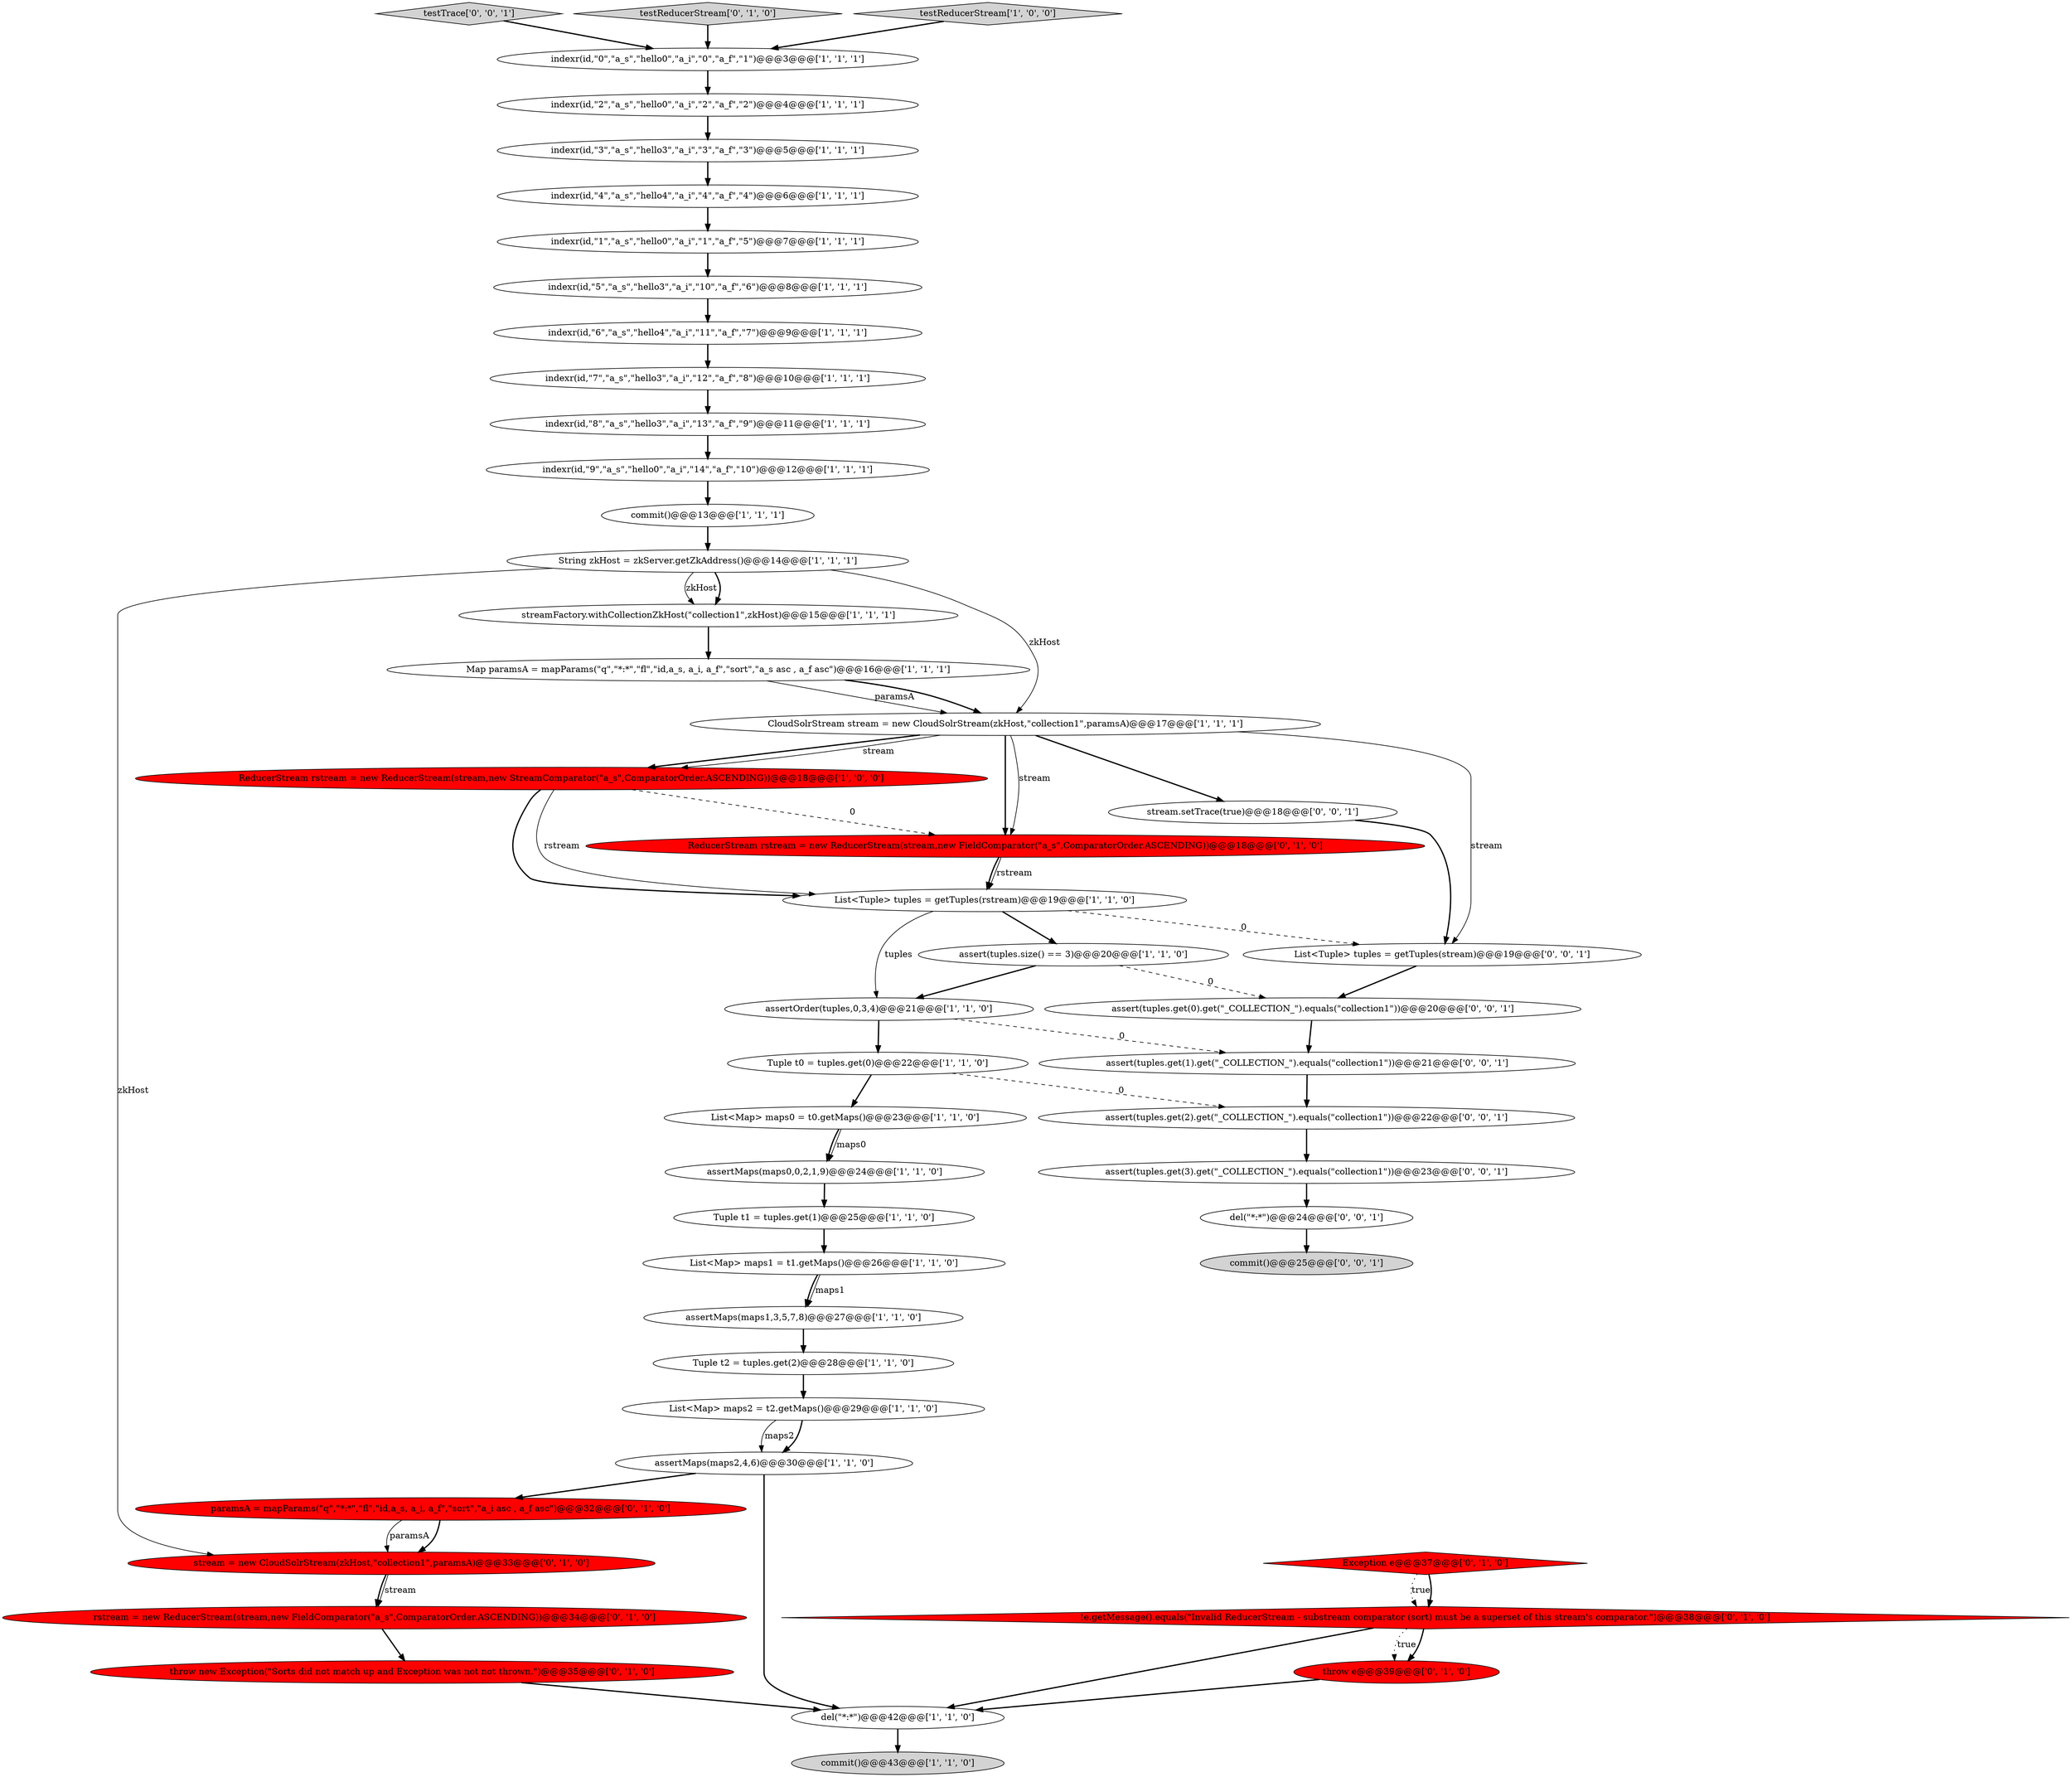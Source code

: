 digraph {
31 [style = filled, label = "throw new Exception(\"Sorts did not match up and Exception was not not thrown.\")@@@35@@@['0', '1', '0']", fillcolor = red, shape = ellipse image = "AAA1AAABBB2BBB"];
3 [style = filled, label = "List<Map> maps0 = t0.getMaps()@@@23@@@['1', '1', '0']", fillcolor = white, shape = ellipse image = "AAA0AAABBB1BBB"];
24 [style = filled, label = "assertMaps(maps2,4,6)@@@30@@@['1', '1', '0']", fillcolor = white, shape = ellipse image = "AAA0AAABBB1BBB"];
7 [style = filled, label = "assertMaps(maps1,3,5,7,8)@@@27@@@['1', '1', '0']", fillcolor = white, shape = ellipse image = "AAA0AAABBB1BBB"];
15 [style = filled, label = "indexr(id,\"7\",\"a_s\",\"hello3\",\"a_i\",\"12\",\"a_f\",\"8\")@@@10@@@['1', '1', '1']", fillcolor = white, shape = ellipse image = "AAA0AAABBB1BBB"];
2 [style = filled, label = "indexr(id,\"4\",\"a_s\",\"hello4\",\"a_i\",\"4\",\"a_f\",\"4\")@@@6@@@['1', '1', '1']", fillcolor = white, shape = ellipse image = "AAA0AAABBB1BBB"];
21 [style = filled, label = "assertOrder(tuples,0,3,4)@@@21@@@['1', '1', '0']", fillcolor = white, shape = ellipse image = "AAA0AAABBB1BBB"];
32 [style = filled, label = "!e.getMessage().equals(\"Invalid ReducerStream - substream comparator (sort) must be a superset of this stream's comparator.\")@@@38@@@['0', '1', '0']", fillcolor = red, shape = diamond image = "AAA1AAABBB2BBB"];
22 [style = filled, label = "commit()@@@43@@@['1', '1', '0']", fillcolor = lightgray, shape = ellipse image = "AAA0AAABBB1BBB"];
5 [style = filled, label = "indexr(id,\"5\",\"a_s\",\"hello3\",\"a_i\",\"10\",\"a_f\",\"6\")@@@8@@@['1', '1', '1']", fillcolor = white, shape = ellipse image = "AAA0AAABBB1BBB"];
6 [style = filled, label = "Tuple t2 = tuples.get(2)@@@28@@@['1', '1', '0']", fillcolor = white, shape = ellipse image = "AAA0AAABBB1BBB"];
16 [style = filled, label = "List<Map> maps1 = t1.getMaps()@@@26@@@['1', '1', '0']", fillcolor = white, shape = ellipse image = "AAA0AAABBB1BBB"];
45 [style = filled, label = "assert(tuples.get(0).get(\"_COLLECTION_\").equals(\"collection1\"))@@@20@@@['0', '0', '1']", fillcolor = white, shape = ellipse image = "AAA0AAABBB3BBB"];
13 [style = filled, label = "String zkHost = zkServer.getZkAddress()@@@14@@@['1', '1', '1']", fillcolor = white, shape = ellipse image = "AAA0AAABBB1BBB"];
20 [style = filled, label = "del(\"*:*\")@@@42@@@['1', '1', '0']", fillcolor = white, shape = ellipse image = "AAA0AAABBB1BBB"];
0 [style = filled, label = "Tuple t1 = tuples.get(1)@@@25@@@['1', '1', '0']", fillcolor = white, shape = ellipse image = "AAA0AAABBB1BBB"];
26 [style = filled, label = "indexr(id,\"0\",\"a_s\",\"hello0\",\"a_i\",\"0\",\"a_f\",\"1\")@@@3@@@['1', '1', '1']", fillcolor = white, shape = ellipse image = "AAA0AAABBB1BBB"];
18 [style = filled, label = "CloudSolrStream stream = new CloudSolrStream(zkHost,\"collection1\",paramsA)@@@17@@@['1', '1', '1']", fillcolor = white, shape = ellipse image = "AAA0AAABBB1BBB"];
43 [style = filled, label = "testTrace['0', '0', '1']", fillcolor = lightgray, shape = diamond image = "AAA0AAABBB3BBB"];
17 [style = filled, label = "Map paramsA = mapParams(\"q\",\"*:*\",\"fl\",\"id,a_s, a_i, a_f\",\"sort\",\"a_s asc , a_f asc\")@@@16@@@['1', '1', '1']", fillcolor = white, shape = ellipse image = "AAA0AAABBB1BBB"];
42 [style = filled, label = "List<Tuple> tuples = getTuples(stream)@@@19@@@['0', '0', '1']", fillcolor = white, shape = ellipse image = "AAA0AAABBB3BBB"];
44 [style = filled, label = "del(\"*:*\")@@@24@@@['0', '0', '1']", fillcolor = white, shape = ellipse image = "AAA0AAABBB3BBB"];
40 [style = filled, label = "stream.setTrace(true)@@@18@@@['0', '0', '1']", fillcolor = white, shape = ellipse image = "AAA0AAABBB3BBB"];
8 [style = filled, label = "assert(tuples.size() == 3)@@@20@@@['1', '1', '0']", fillcolor = white, shape = ellipse image = "AAA0AAABBB1BBB"];
4 [style = filled, label = "indexr(id,\"9\",\"a_s\",\"hello0\",\"a_i\",\"14\",\"a_f\",\"10\")@@@12@@@['1', '1', '1']", fillcolor = white, shape = ellipse image = "AAA0AAABBB1BBB"];
28 [style = filled, label = "indexr(id,\"6\",\"a_s\",\"hello4\",\"a_i\",\"11\",\"a_f\",\"7\")@@@9@@@['1', '1', '1']", fillcolor = white, shape = ellipse image = "AAA0AAABBB1BBB"];
33 [style = filled, label = "Exception e@@@37@@@['0', '1', '0']", fillcolor = red, shape = diamond image = "AAA1AAABBB2BBB"];
48 [style = filled, label = "commit()@@@25@@@['0', '0', '1']", fillcolor = lightgray, shape = ellipse image = "AAA0AAABBB3BBB"];
14 [style = filled, label = "Tuple t0 = tuples.get(0)@@@22@@@['1', '1', '0']", fillcolor = white, shape = ellipse image = "AAA0AAABBB1BBB"];
11 [style = filled, label = "assertMaps(maps0,0,2,1,9)@@@24@@@['1', '1', '0']", fillcolor = white, shape = ellipse image = "AAA0AAABBB1BBB"];
39 [style = filled, label = "ReducerStream rstream = new ReducerStream(stream,new FieldComparator(\"a_s\",ComparatorOrder.ASCENDING))@@@18@@@['0', '1', '0']", fillcolor = red, shape = ellipse image = "AAA1AAABBB2BBB"];
47 [style = filled, label = "assert(tuples.get(2).get(\"_COLLECTION_\").equals(\"collection1\"))@@@22@@@['0', '0', '1']", fillcolor = white, shape = ellipse image = "AAA0AAABBB3BBB"];
34 [style = filled, label = "throw e@@@39@@@['0', '1', '0']", fillcolor = red, shape = ellipse image = "AAA1AAABBB2BBB"];
36 [style = filled, label = "stream = new CloudSolrStream(zkHost,\"collection1\",paramsA)@@@33@@@['0', '1', '0']", fillcolor = red, shape = ellipse image = "AAA1AAABBB2BBB"];
1 [style = filled, label = "indexr(id,\"8\",\"a_s\",\"hello3\",\"a_i\",\"13\",\"a_f\",\"9\")@@@11@@@['1', '1', '1']", fillcolor = white, shape = ellipse image = "AAA0AAABBB1BBB"];
41 [style = filled, label = "assert(tuples.get(3).get(\"_COLLECTION_\").equals(\"collection1\"))@@@23@@@['0', '0', '1']", fillcolor = white, shape = ellipse image = "AAA0AAABBB3BBB"];
30 [style = filled, label = "indexr(id,\"3\",\"a_s\",\"hello3\",\"a_i\",\"3\",\"a_f\",\"3\")@@@5@@@['1', '1', '1']", fillcolor = white, shape = ellipse image = "AAA0AAABBB1BBB"];
10 [style = filled, label = "ReducerStream rstream = new ReducerStream(stream,new StreamComparator(\"a_s\",ComparatorOrder.ASCENDING))@@@18@@@['1', '0', '0']", fillcolor = red, shape = ellipse image = "AAA1AAABBB1BBB"];
29 [style = filled, label = "commit()@@@13@@@['1', '1', '1']", fillcolor = white, shape = ellipse image = "AAA0AAABBB1BBB"];
35 [style = filled, label = "testReducerStream['0', '1', '0']", fillcolor = lightgray, shape = diamond image = "AAA0AAABBB2BBB"];
38 [style = filled, label = "rstream = new ReducerStream(stream,new FieldComparator(\"a_s\",ComparatorOrder.ASCENDING))@@@34@@@['0', '1', '0']", fillcolor = red, shape = ellipse image = "AAA1AAABBB2BBB"];
46 [style = filled, label = "assert(tuples.get(1).get(\"_COLLECTION_\").equals(\"collection1\"))@@@21@@@['0', '0', '1']", fillcolor = white, shape = ellipse image = "AAA0AAABBB3BBB"];
9 [style = filled, label = "testReducerStream['1', '0', '0']", fillcolor = lightgray, shape = diamond image = "AAA0AAABBB1BBB"];
12 [style = filled, label = "indexr(id,\"2\",\"a_s\",\"hello0\",\"a_i\",\"2\",\"a_f\",\"2\")@@@4@@@['1', '1', '1']", fillcolor = white, shape = ellipse image = "AAA0AAABBB1BBB"];
19 [style = filled, label = "List<Tuple> tuples = getTuples(rstream)@@@19@@@['1', '1', '0']", fillcolor = white, shape = ellipse image = "AAA0AAABBB1BBB"];
37 [style = filled, label = "paramsA = mapParams(\"q\",\"*:*\",\"fl\",\"id,a_s, a_i, a_f\",\"sort\",\"a_i asc , a_f asc\")@@@32@@@['0', '1', '0']", fillcolor = red, shape = ellipse image = "AAA1AAABBB2BBB"];
23 [style = filled, label = "indexr(id,\"1\",\"a_s\",\"hello0\",\"a_i\",\"1\",\"a_f\",\"5\")@@@7@@@['1', '1', '1']", fillcolor = white, shape = ellipse image = "AAA0AAABBB1BBB"];
27 [style = filled, label = "List<Map> maps2 = t2.getMaps()@@@29@@@['1', '1', '0']", fillcolor = white, shape = ellipse image = "AAA0AAABBB1BBB"];
25 [style = filled, label = "streamFactory.withCollectionZkHost(\"collection1\",zkHost)@@@15@@@['1', '1', '1']", fillcolor = white, shape = ellipse image = "AAA0AAABBB1BBB"];
21->46 [style = dashed, label="0"];
13->25 [style = bold, label=""];
14->3 [style = bold, label=""];
18->39 [style = solid, label="stream"];
0->16 [style = bold, label=""];
1->4 [style = bold, label=""];
39->19 [style = bold, label=""];
39->19 [style = solid, label="rstream"];
19->21 [style = solid, label="tuples"];
28->15 [style = bold, label=""];
23->5 [style = bold, label=""];
37->36 [style = bold, label=""];
34->20 [style = bold, label=""];
32->34 [style = dotted, label="true"];
42->45 [style = bold, label=""];
33->32 [style = dotted, label="true"];
10->39 [style = dashed, label="0"];
13->36 [style = solid, label="zkHost"];
10->19 [style = bold, label=""];
18->40 [style = bold, label=""];
14->47 [style = dashed, label="0"];
3->11 [style = solid, label="maps0"];
16->7 [style = bold, label=""];
3->11 [style = bold, label=""];
12->30 [style = bold, label=""];
4->29 [style = bold, label=""];
32->34 [style = bold, label=""];
38->31 [style = bold, label=""];
43->26 [style = bold, label=""];
16->7 [style = solid, label="maps1"];
5->28 [style = bold, label=""];
46->47 [style = bold, label=""];
17->18 [style = solid, label="paramsA"];
36->38 [style = solid, label="stream"];
25->17 [style = bold, label=""];
19->8 [style = bold, label=""];
20->22 [style = bold, label=""];
24->20 [style = bold, label=""];
9->26 [style = bold, label=""];
10->19 [style = solid, label="rstream"];
2->23 [style = bold, label=""];
18->42 [style = solid, label="stream"];
6->27 [style = bold, label=""];
26->12 [style = bold, label=""];
11->0 [style = bold, label=""];
18->10 [style = bold, label=""];
18->39 [style = bold, label=""];
44->48 [style = bold, label=""];
7->6 [style = bold, label=""];
24->37 [style = bold, label=""];
47->41 [style = bold, label=""];
8->21 [style = bold, label=""];
8->45 [style = dashed, label="0"];
33->32 [style = bold, label=""];
27->24 [style = solid, label="maps2"];
27->24 [style = bold, label=""];
37->36 [style = solid, label="paramsA"];
13->25 [style = solid, label="zkHost"];
36->38 [style = bold, label=""];
45->46 [style = bold, label=""];
30->2 [style = bold, label=""];
31->20 [style = bold, label=""];
13->18 [style = solid, label="zkHost"];
41->44 [style = bold, label=""];
32->20 [style = bold, label=""];
35->26 [style = bold, label=""];
40->42 [style = bold, label=""];
19->42 [style = dashed, label="0"];
17->18 [style = bold, label=""];
18->10 [style = solid, label="stream"];
21->14 [style = bold, label=""];
15->1 [style = bold, label=""];
29->13 [style = bold, label=""];
}
